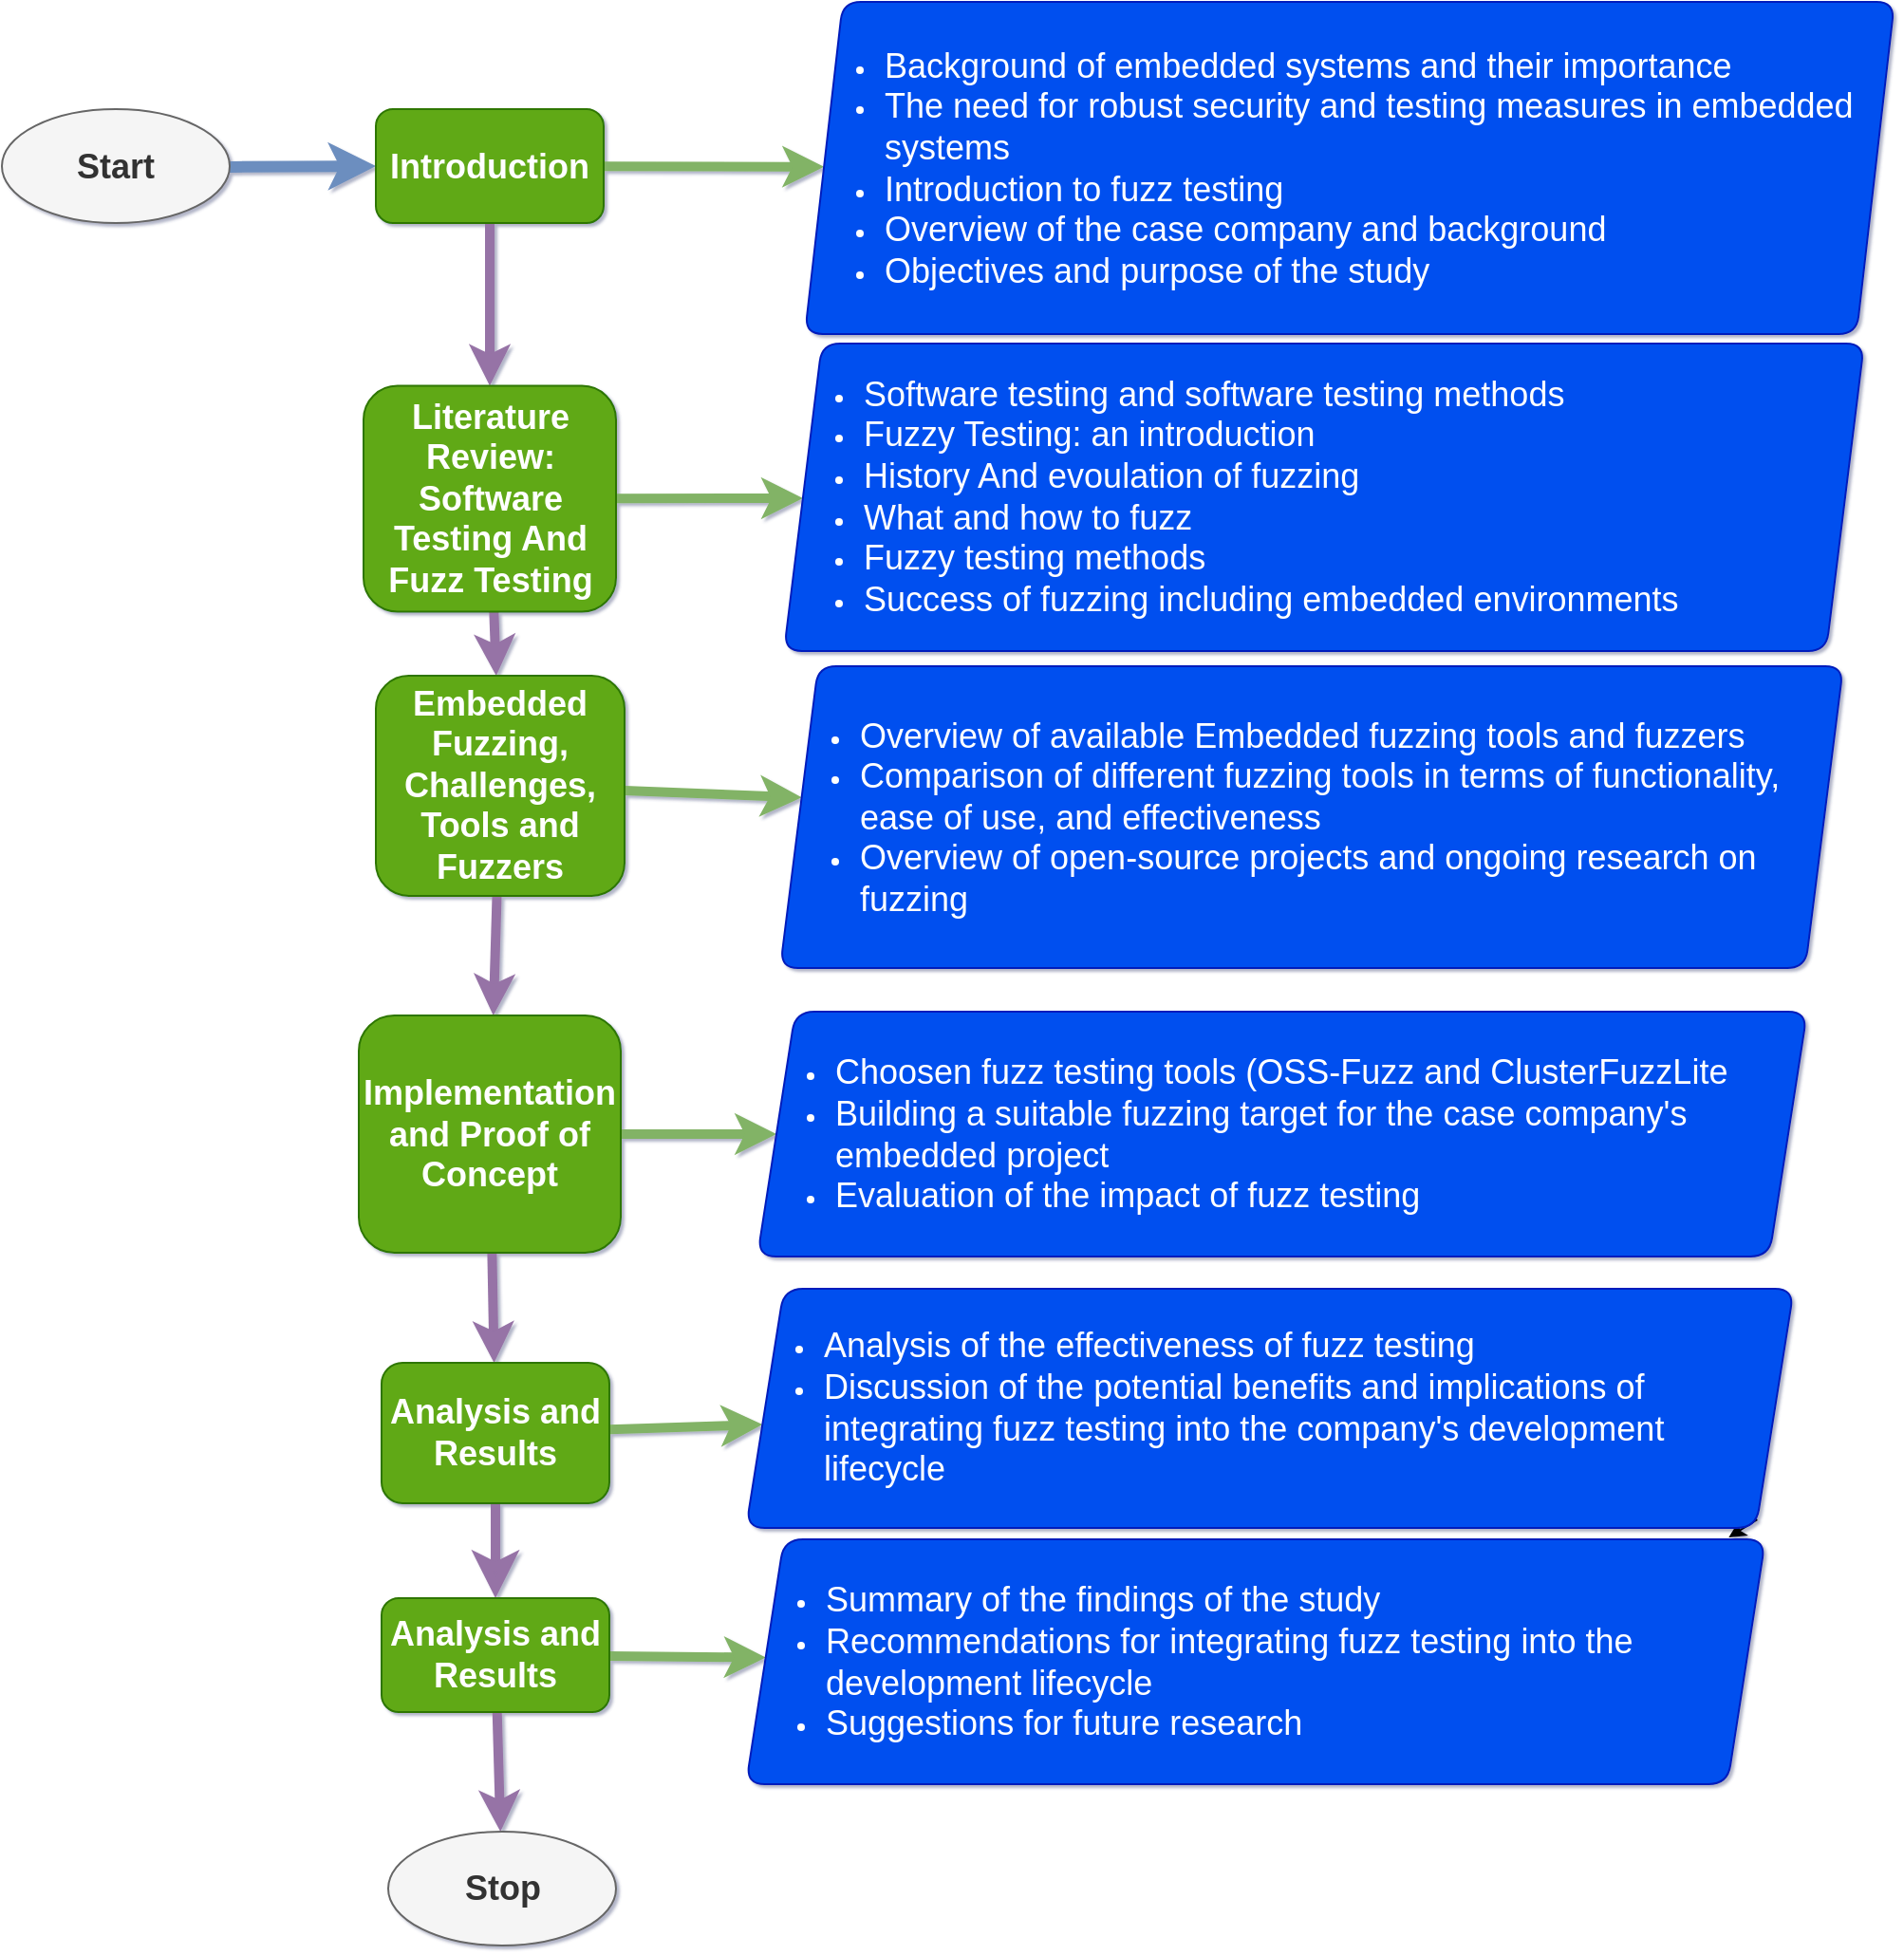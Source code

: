 <mxfile>
    <diagram id="7FGddztJ5h3-KlylFDby" name="Page-1">
        <mxGraphModel dx="1537" dy="1539" grid="0" gridSize="10" guides="1" tooltips="1" connect="1" arrows="1" fold="1" page="1" pageScale="1" pageWidth="850" pageHeight="1100" background="#FFFFFF" math="0" shadow="1">
            <root>
                <mxCell id="0"/>
                <mxCell id="1" parent="0"/>
                <mxCell id="32" value="" style="edgeStyle=none;html=1;fontFamily=Helvetica;fontSize=14;fillColor=#dae8fc;strokeColor=#6c8ebf;strokeWidth=6;" parent="1" source="3" target="10" edge="1">
                    <mxGeometry relative="1" as="geometry"/>
                </mxCell>
                <mxCell id="3" value="&lt;h4&gt;&lt;font style=&quot;font-size: 18px;&quot;&gt;Start&lt;/font&gt;&lt;/h4&gt;" style="ellipse;whiteSpace=wrap;html=1;fillColor=#f5f5f5;fontColor=#333333;strokeColor=#666666;" parent="1" vertex="1">
                    <mxGeometry x="-112" y="-677.5" width="120" height="60" as="geometry"/>
                </mxCell>
                <mxCell id="14" value="" style="edgeStyle=none;html=1;fontFamily=Helvetica;fontSize=14;fillColor=#d5e8d4;strokeColor=#82b366;strokeWidth=5;" parent="1" source="10" target="12" edge="1">
                    <mxGeometry relative="1" as="geometry"/>
                </mxCell>
                <mxCell id="27" value="" style="edgeStyle=none;html=1;fontFamily=Helvetica;fontSize=14;fillColor=#e1d5e7;strokeColor=#9673a6;strokeWidth=5;" parent="1" source="10" target="26" edge="1">
                    <mxGeometry relative="1" as="geometry"/>
                </mxCell>
                <mxCell id="10" value="&lt;h4&gt;&lt;font style=&quot;font-size: 18px;&quot;&gt;Introduction&lt;/font&gt;&lt;/h4&gt;" style="rounded=1;whiteSpace=wrap;html=1;fillColor=#60a917;strokeColor=#2D7600;fontColor=#ffffff;" parent="1" vertex="1">
                    <mxGeometry x="85" y="-677.5" width="120" height="60" as="geometry"/>
                </mxCell>
                <mxCell id="12" value="&lt;ul&gt;&lt;li&gt;&lt;font style=&quot;font-size: 18px;&quot;&gt;Background of embedded systems and their importance&lt;br&gt;&lt;/font&gt;&lt;/li&gt;&lt;li&gt;&lt;font style=&quot;font-size: 18px;&quot;&gt;The need for robust security and testing measures in embedded systems&lt;br&gt;&lt;/font&gt;&lt;/li&gt;&lt;li&gt;&lt;font style=&quot;font-size: 18px;&quot;&gt;Introduction to fuzz testing&lt;br&gt;&lt;/font&gt;&lt;/li&gt;&lt;li&gt;&lt;font style=&quot;font-size: 18px;&quot;&gt;Overview of the case company and background&lt;br&gt;&lt;/font&gt;&lt;/li&gt;&lt;li&gt;&lt;font style=&quot;font-size: 18px;&quot;&gt;Objectives and purpose of the study&lt;/font&gt;&lt;br&gt;&lt;/li&gt;&lt;/ul&gt;" style="shape=parallelogram;perimeter=parallelogramPerimeter;whiteSpace=wrap;html=1;fixedSize=1;rounded=1;fontFamily=Helvetica;fontSize=14;align=left;arcSize=19;fillColor=#0050ef;fontColor=#ffffff;strokeColor=#001DBC;" parent="1" vertex="1">
                    <mxGeometry x="311" y="-734" width="574" height="175" as="geometry"/>
                </mxCell>
                <mxCell id="30" value="" style="edgeStyle=none;html=1;fontFamily=Helvetica;fontSize=14;fillColor=#d5e8d4;strokeColor=#82b366;strokeWidth=5;" parent="1" source="26" target="29" edge="1">
                    <mxGeometry relative="1" as="geometry"/>
                </mxCell>
                <mxCell id="34" value="" style="edgeStyle=none;html=1;fontFamily=Helvetica;fontSize=14;fillColor=#e1d5e7;strokeColor=#9673a6;strokeWidth=5;" parent="1" source="26" target="33" edge="1">
                    <mxGeometry relative="1" as="geometry"/>
                </mxCell>
                <mxCell id="26" value="&lt;h4&gt;&lt;font style=&quot;font-size: 18px;&quot;&gt;Literature Review: Software Testing And Fuzz Testing&lt;/font&gt;&lt;/h4&gt;" style="whiteSpace=wrap;html=1;rounded=1;fontFamily=Helvetica;fontSize=14;fillColor=#60a917;fontColor=#ffffff;strokeColor=#2D7600;" parent="1" vertex="1">
                    <mxGeometry x="78.5" y="-531.75" width="133" height="119" as="geometry"/>
                </mxCell>
                <mxCell id="29" value="&lt;ul&gt;&lt;li&gt;&lt;font style=&quot;font-size: 18px;&quot;&gt;Software testing and software testing methods&lt;br&gt;&lt;/font&gt;&lt;/li&gt;&lt;li&gt;&lt;font style=&quot;font-size: 18px;&quot;&gt;Fuzzy Testing: an introduction&lt;/font&gt;&lt;/li&gt;&lt;li&gt;&lt;font style=&quot;font-size: 18px;&quot;&gt;History And evoulation of fuzzing&lt;/font&gt;&lt;/li&gt;&lt;li&gt;&lt;font style=&quot;font-size: 18px;&quot;&gt;What and how to fuzz&lt;br&gt;&lt;/font&gt;&lt;/li&gt;&lt;li&gt;&lt;font style=&quot;font-size: 18px;&quot;&gt;Fuzzy testing methods&lt;/font&gt;&lt;/li&gt;&lt;li&gt;&lt;font style=&quot;font-size: 18px;&quot;&gt;Success of fuzzing including embedded environments&lt;/font&gt;&lt;/li&gt;&lt;/ul&gt;" style="shape=parallelogram;perimeter=parallelogramPerimeter;whiteSpace=wrap;html=1;fixedSize=1;rounded=1;fontFamily=Helvetica;fontSize=14;align=left;arcSize=19;fillColor=#0050ef;fontColor=#ffffff;strokeColor=#001DBC;" parent="1" vertex="1">
                    <mxGeometry x="300" y="-554" width="569" height="162" as="geometry"/>
                </mxCell>
                <mxCell id="41" value="" style="edgeStyle=none;html=1;fontFamily=Helvetica;fontSize=14;fillColor=#d5e8d4;strokeColor=#82b366;strokeWidth=5;" parent="1" source="33" target="35" edge="1">
                    <mxGeometry relative="1" as="geometry"/>
                </mxCell>
                <mxCell id="43" value="" style="edgeStyle=none;html=1;fontFamily=Helvetica;fontSize=14;fillColor=#e1d5e7;strokeColor=#9673a6;strokeWidth=5;" parent="1" source="33" target="42" edge="1">
                    <mxGeometry relative="1" as="geometry"/>
                </mxCell>
                <mxCell id="33" value="&lt;h3&gt;&lt;font style=&quot;font-size: 18px;&quot;&gt;Embedded Fuzzing, Challenges, Tools and Fuzzers&lt;/font&gt;&lt;/h3&gt;" style="whiteSpace=wrap;html=1;fontSize=14;rounded=1;fontFamily=Helvetica;fillColor=#60a917;fontColor=#ffffff;strokeColor=#2D7600;" parent="1" vertex="1">
                    <mxGeometry x="85" y="-379" width="131" height="116" as="geometry"/>
                </mxCell>
                <mxCell id="35" value="&lt;ul&gt;&lt;li&gt;&lt;font style=&quot;font-size: 18px;&quot;&gt;Overview of available Embedded fuzzing tools and fuzzers&lt;br&gt;&lt;/font&gt;&lt;/li&gt;&lt;li&gt;&lt;font style=&quot;font-size: 18px;&quot;&gt;Comparison of different fuzzing tools in terms of functionality, ease of use, and effectiveness&lt;br&gt;&lt;/font&gt;&lt;/li&gt;&lt;li&gt;&lt;font style=&quot;font-size: 18px;&quot;&gt;Overview of open-source projects and ongoing research on fuzzing&lt;/font&gt;&lt;br&gt;&lt;/li&gt;&lt;/ul&gt;" style="shape=parallelogram;perimeter=parallelogramPerimeter;whiteSpace=wrap;html=1;fixedSize=1;rounded=1;fontFamily=Helvetica;fontSize=14;align=left;arcSize=19;fillColor=#0050ef;fontColor=#ffffff;strokeColor=#001DBC;" parent="1" vertex="1">
                    <mxGeometry x="298" y="-384" width="560" height="159" as="geometry"/>
                </mxCell>
                <mxCell id="46" value="" style="edgeStyle=none;html=1;fontFamily=Helvetica;fontSize=14;fillColor=#d5e8d4;strokeColor=#82b366;strokeWidth=5;" parent="1" source="42" target="44" edge="1">
                    <mxGeometry relative="1" as="geometry"/>
                </mxCell>
                <mxCell id="48" value="" style="edgeStyle=none;html=1;fontFamily=Helvetica;fontSize=14;fillColor=#e1d5e7;strokeColor=#9673a6;strokeWidth=5;" parent="1" source="42" target="47" edge="1">
                    <mxGeometry relative="1" as="geometry"/>
                </mxCell>
                <mxCell id="42" value="&lt;h3&gt;&lt;font style=&quot;font-size: 18px;&quot;&gt;Implementation and Proof of Concept&lt;/font&gt;&lt;/h3&gt;" style="whiteSpace=wrap;html=1;fontSize=14;rounded=1;fillColor=#60a917;fontColor=#ffffff;strokeColor=#2D7600;" parent="1" vertex="1">
                    <mxGeometry x="76" y="-200" width="138" height="125" as="geometry"/>
                </mxCell>
                <mxCell id="44" value="&lt;ul style=&quot;text-align: left;&quot;&gt;&lt;li&gt;&lt;font style=&quot;font-size: 18px;&quot;&gt;Choosen fuzz testing tools (OSS-Fuzz and&amp;nbsp;ClusterFuzzLite&lt;/font&gt;&lt;/li&gt;&lt;li&gt;&lt;font style=&quot;font-size: 18px;&quot;&gt;Building a suitable fuzzing target for the case company's embedded project&lt;br&gt;&lt;/font&gt;&lt;/li&gt;&lt;li&gt;&lt;font style=&quot;font-size: 18px;&quot;&gt;Evaluation of the impact of fuzz testing&lt;/font&gt;&lt;/li&gt;&lt;/ul&gt;" style="shape=parallelogram;perimeter=parallelogramPerimeter;whiteSpace=wrap;html=1;fixedSize=1;fontSize=14;rounded=1;fontFamily=Helvetica;fillColor=#0050ef;fontColor=#ffffff;strokeColor=#001DBC;" parent="1" vertex="1">
                    <mxGeometry x="286" y="-202" width="553" height="129" as="geometry"/>
                </mxCell>
                <mxCell id="50" value="" style="edgeStyle=none;html=1;fontFamily=Helvetica;fontSize=14;fillColor=#d5e8d4;strokeColor=#82b366;strokeWidth=5;" parent="1" source="47" target="49" edge="1">
                    <mxGeometry relative="1" as="geometry"/>
                </mxCell>
                <mxCell id="53" value="" style="edgeStyle=none;html=1;fontFamily=Helvetica;fontSize=12;fillColor=#e1d5e7;strokeColor=#9673a6;endSize=9.44;strokeWidth=5;" parent="1" source="47" target="52" edge="1">
                    <mxGeometry relative="1" as="geometry"/>
                </mxCell>
                <mxCell id="47" value="&lt;h3&gt;&lt;font style=&quot;font-size: 18px;&quot;&gt;Analysis and Results&lt;/font&gt;&lt;/h3&gt;" style="whiteSpace=wrap;html=1;fontSize=14;rounded=1;fontFamily=Helvetica;fillColor=#60a917;fontColor=#ffffff;strokeColor=#2D7600;" parent="1" vertex="1">
                    <mxGeometry x="88" y="-17" width="120" height="74" as="geometry"/>
                </mxCell>
                <mxCell id="59" style="edgeStyle=none;html=1;exitX=1;exitY=1;exitDx=0;exitDy=0;entryX=0.964;entryY=-0.008;entryDx=0;entryDy=0;entryPerimeter=0;fontSize=18;" parent="1" source="49" target="54" edge="1">
                    <mxGeometry relative="1" as="geometry"/>
                </mxCell>
                <mxCell id="49" value="&lt;ul style=&quot;text-align: left;&quot;&gt;&lt;li&gt;&lt;font style=&quot;font-size: 18px;&quot;&gt;Analysis of the effectiveness of fuzz testing&lt;/font&gt;&lt;/li&gt;&lt;li&gt;&lt;font style=&quot;font-size: 18px;&quot;&gt;Discussion of the potential benefits and implications of integrating fuzz testing into the company's development lifecycle&lt;/font&gt;&lt;/li&gt;&lt;/ul&gt;" style="shape=parallelogram;perimeter=parallelogramPerimeter;whiteSpace=wrap;html=1;fixedSize=1;fontSize=14;rounded=1;fontFamily=Helvetica;fillColor=#0050ef;fontColor=#ffffff;strokeColor=#001DBC;" parent="1" vertex="1">
                    <mxGeometry x="280" y="-56" width="552" height="126" as="geometry"/>
                </mxCell>
                <mxCell id="56" value="" style="edgeStyle=none;html=1;fontFamily=Helvetica;fontSize=12;fillColor=#d5e8d4;strokeColor=#82b366;strokeWidth=5;" parent="1" source="52" target="54" edge="1">
                    <mxGeometry relative="1" as="geometry"/>
                </mxCell>
                <mxCell id="58" value="" style="edgeStyle=none;html=1;fontFamily=Helvetica;fontSize=12;fillColor=#e1d5e7;strokeColor=#9673a6;strokeWidth=5;" parent="1" source="52" target="57" edge="1">
                    <mxGeometry relative="1" as="geometry"/>
                </mxCell>
                <mxCell id="52" value="&lt;h3&gt;&lt;font style=&quot;font-size: 18px;&quot;&gt;Analysis and Results&lt;/font&gt;&lt;/h3&gt;" style="whiteSpace=wrap;html=1;fontSize=14;rounded=1;fontFamily=Helvetica;fillColor=#60a917;fontColor=#ffffff;strokeColor=#2D7600;" parent="1" vertex="1">
                    <mxGeometry x="88" y="107" width="120" height="60" as="geometry"/>
                </mxCell>
                <mxCell id="54" value="&lt;ul style=&quot;&quot;&gt;&lt;li&gt;&lt;font style=&quot;font-size: 18px;&quot;&gt;Summary of the findings of the study&lt;/font&gt;&lt;/li&gt;&lt;li&gt;&lt;font style=&quot;font-size: 18px;&quot;&gt;Recommendations for integrating fuzz testing into the development lifecycle&lt;/font&gt;&lt;/li&gt;&lt;li&gt;&lt;font style=&quot;font-size: 18px;&quot;&gt;Suggestions for future research&lt;/font&gt;&lt;br&gt;&lt;/li&gt;&lt;/ul&gt;" style="shape=parallelogram;perimeter=parallelogramPerimeter;whiteSpace=wrap;html=1;fixedSize=1;fontSize=14;rounded=1;fontFamily=Helvetica;align=left;fillColor=#0050ef;fontColor=#ffffff;strokeColor=#001DBC;" parent="1" vertex="1">
                    <mxGeometry x="280" y="76" width="537" height="129" as="geometry"/>
                </mxCell>
                <mxCell id="57" value="&lt;h4&gt;&lt;font style=&quot;font-size: 18px;&quot;&gt;Stop&lt;/font&gt;&lt;/h4&gt;" style="ellipse;whiteSpace=wrap;html=1;fillColor=#f5f5f5;fontColor=#333333;strokeColor=#666666;gradientColor=none;" parent="1" vertex="1">
                    <mxGeometry x="91.5" y="230" width="120" height="60" as="geometry"/>
                </mxCell>
            </root>
        </mxGraphModel>
    </diagram>
</mxfile>